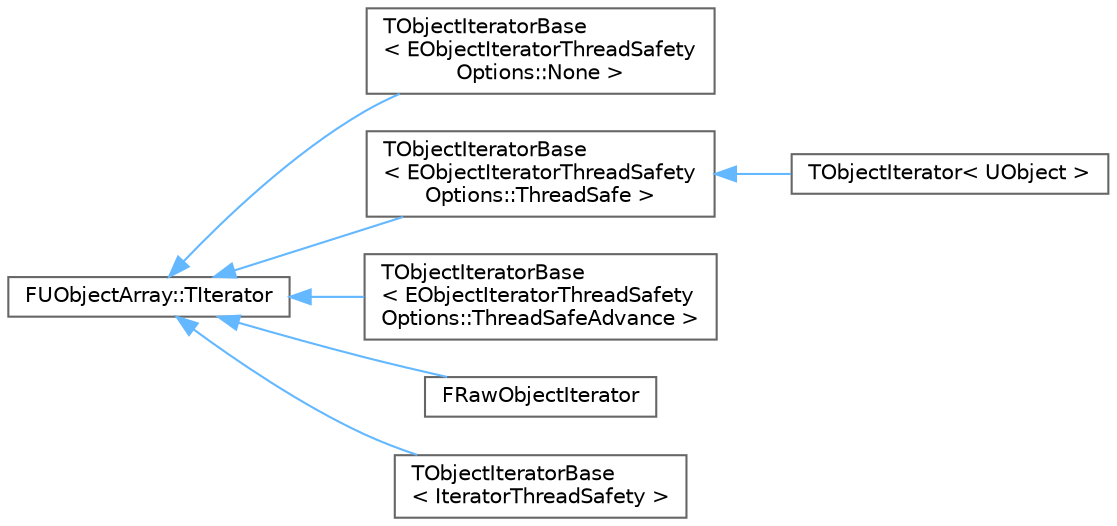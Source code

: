 digraph "Graphical Class Hierarchy"
{
 // INTERACTIVE_SVG=YES
 // LATEX_PDF_SIZE
  bgcolor="transparent";
  edge [fontname=Helvetica,fontsize=10,labelfontname=Helvetica,labelfontsize=10];
  node [fontname=Helvetica,fontsize=10,shape=box,height=0.2,width=0.4];
  rankdir="LR";
  Node0 [id="Node000000",label="FUObjectArray::TIterator",height=0.2,width=0.4,color="grey40", fillcolor="white", style="filled",URL="$d2/d20/classFUObjectArray_1_1TIterator.html",tooltip="Low level iterator."];
  Node0 -> Node1 [id="edge5198_Node000000_Node000001",dir="back",color="steelblue1",style="solid",tooltip=" "];
  Node1 [id="Node000001",label="TObjectIteratorBase\l\< EObjectIteratorThreadSafety\lOptions::None \>",height=0.2,width=0.4,color="grey40", fillcolor="white", style="filled",URL="$d1/d0e/classTObjectIteratorBase.html",tooltip=" "];
  Node0 -> Node2 [id="edge5199_Node000000_Node000002",dir="back",color="steelblue1",style="solid",tooltip=" "];
  Node2 [id="Node000002",label="TObjectIteratorBase\l\< EObjectIteratorThreadSafety\lOptions::ThreadSafe \>",height=0.2,width=0.4,color="grey40", fillcolor="white", style="filled",URL="$d1/d0e/classTObjectIteratorBase.html",tooltip=" "];
  Node2 -> Node3 [id="edge5200_Node000002_Node000003",dir="back",color="steelblue1",style="solid",tooltip=" "];
  Node3 [id="Node000003",label="TObjectIterator\< UObject \>",height=0.2,width=0.4,color="grey40", fillcolor="white", style="filled",URL="$da/d29/classTObjectIterator_3_01UObject_01_4.html",tooltip="specialization for T == UObject that does not call IsA() unnecessarily"];
  Node0 -> Node4 [id="edge5201_Node000000_Node000004",dir="back",color="steelblue1",style="solid",tooltip=" "];
  Node4 [id="Node000004",label="TObjectIteratorBase\l\< EObjectIteratorThreadSafety\lOptions::ThreadSafeAdvance \>",height=0.2,width=0.4,color="grey40", fillcolor="white", style="filled",URL="$d1/d0e/classTObjectIteratorBase.html",tooltip=" "];
  Node0 -> Node5 [id="edge5202_Node000000_Node000005",dir="back",color="steelblue1",style="solid",tooltip=" "];
  Node5 [id="Node000005",label="FRawObjectIterator",height=0.2,width=0.4,color="grey40", fillcolor="white", style="filled",URL="$dc/d56/classFRawObjectIterator.html",tooltip="Class for iterating through all objects, including class default objects, unreachable objects...."];
  Node0 -> Node6 [id="edge5203_Node000000_Node000006",dir="back",color="steelblue1",style="solid",tooltip=" "];
  Node6 [id="Node000006",label="TObjectIteratorBase\l\< IteratorThreadSafety \>",height=0.2,width=0.4,color="grey40", fillcolor="white", style="filled",URL="$d1/d0e/classTObjectIteratorBase.html",tooltip="Class for iterating through all objects, including class default objects."];
}
